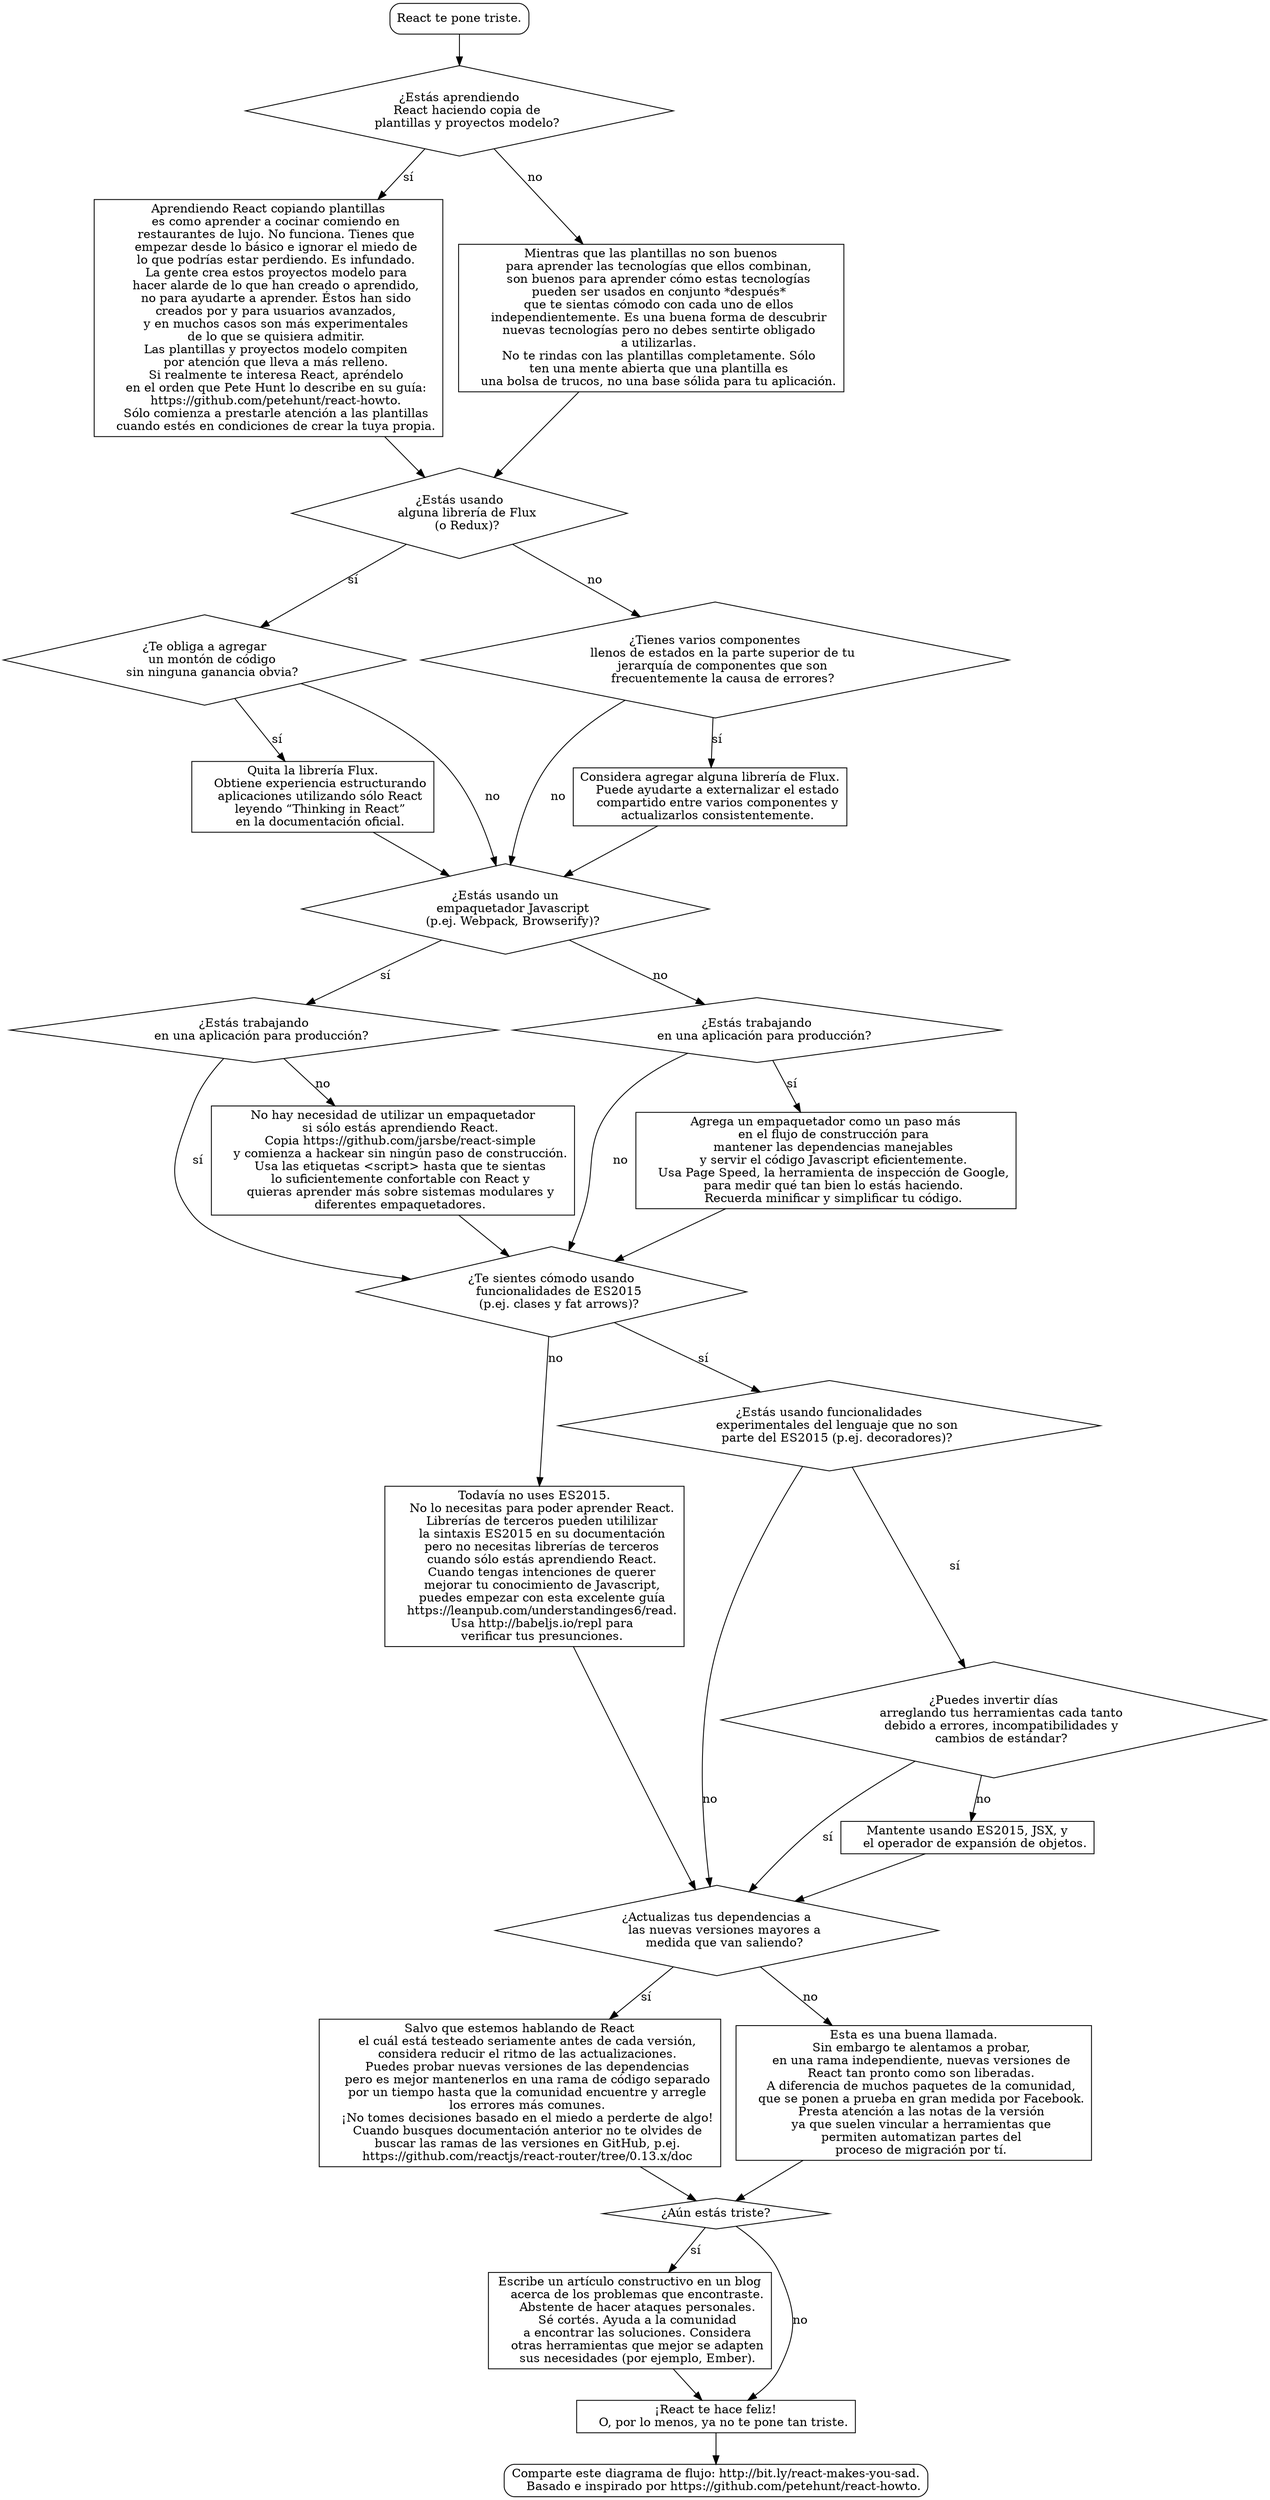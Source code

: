 digraph {
  unhappy[
    shape="box",
    style=rounded,
    label="React te pone triste."
  ]
  unhappy -> are_you_using_react_boilerplates;

  # Boilerplate Fatigue

  are_you_using_react_boilerplates[
    shape="diamond",
    label="¿Estás aprendiendo
    React haciendo copia de
    plantillas y proyectos modelo?"
  ]
  are_you_using_react_boilerplates -> boilerplates_dont_teach[label="sí"]
  are_you_using_react_boilerplates -> steal_from_boilerplates[label="no"]

  boilerplates_dont_teach[
    shape="box",
    label="Aprendiendo React copiando plantillas
    es como aprender a cocinar comiendo en
    restaurantes de lujo. No funciona. Tienes que
    empezar desde lo básico e ignorar el miedo de
    lo que podrías estar perdiendo. Es infundado.
    La gente crea estos proyectos modelo para
    hacer alarde de lo que han creado o aprendido,
    no para ayudarte a aprender. Éstos han sido
    creados por y para usuarios avanzados,
    y en muchos casos son más experimentales
    de lo que se quisiera admitir.
    Las plantillas y proyectos modelo compiten
    por atención que lleva a más relleno.
    Si realmente te interesa React, apréndelo
    en el orden que Pete Hunt lo describe en su guía:
    https://github.com/petehunt/react-howto.
    Sólo comienza a prestarle atención a las plantillas
    cuando estés en condiciones de crear la tuya propia."
  ]
  boilerplates_dont_teach -> are_you_using_flux

  steal_from_boilerplates[
    shape="box",
    label="Mientras que las plantillas no son buenos
    para aprender las tecnologías que ellos combinan,
    son buenos para aprender cómo estas tecnologías
    pueden ser usados en conjunto *después*
    que te sientas cómodo con cada uno de ellos
    independientemente. Es una buena forma de descubrir
    nuevas tecnologías pero no debes sentirte obligado
    a utilizarlas.
    No te rindas con las plantillas completamente. Sólo
    ten una mente abierta que una plantilla es
    una bolsa de trucos, no una base sólida para tu aplicación."
  ]
  steal_from_boilerplates -> are_you_using_flux

  # Flux Fatigue

  are_you_using_flux[
    shape="diamond",
    label="¿Estás usando
    alguna librería de Flux
    (o Redux)?"
  ]
  are_you_using_flux -> is_too_much_flux[label="sí"]
  are_you_using_flux -> is_not_enough_flux[label="no"]

  is_too_much_flux[
    shape="diamond",
    label="¿Te obliga a agregar
    un montón de código
    sin ninguna ganancia obvia?"
  ]
  is_too_much_flux -> remove_flux[label="sí"]
  is_too_much_flux -> are_you_using_bundler[label="no"]

  is_not_enough_flux[
    shape="diamond",
    label="¿Tienes varios componentes
    llenos de estados en la parte superior de tu
    jerarquía de componentes que son
    frecuentemente la causa de errores?"
  ]
  is_not_enough_flux -> add_flux[label="sí"]
  is_not_enough_flux -> are_you_using_bundler[label="no"]

  add_flux[
    shape="box",
    label="Considera agregar alguna librería de Flux.
    Puede ayudarte a externalizar el estado
    compartido entre varios componentes y
    actualizarlos consistentemente."
  ]
  add_flux -> are_you_using_bundler

  remove_flux[
    shape="box",
    label="Quita la librería Flux.
    Obtiene experiencia estructurando
    aplicaciones utilizando sólo React
    leyendo “Thinking in React”
    en la documentación oficial."
  ]
  remove_flux -> are_you_using_bundler

  # Bundler Fatigue

  are_you_using_bundler[
    shape="diamond",
    label="¿Estás usando un
    empaquetador Javascript
    (p.ej. Webpack, Browserify)?"
  ]
  are_you_using_bundler -> are_you_working_on_production_app_with_bundler[label="sí"]
  are_you_using_bundler -> are_you_working_on_production_app_without_bundler[label="no"]

  are_you_working_on_production_app_with_bundler[
    shape="diamond",
    label="¿Estás trabajando
    en una aplicación para producción?"
  ]
  are_you_working_on_production_app_with_bundler -> do_you_know_es2015[label="sí"]
  are_you_working_on_production_app_with_bundler -> remove_bundler[label="no"]

  are_you_working_on_production_app_without_bundler[
    shape="diamond",
    label="¿Estás trabajando
    en una aplicación para producción?"
  ]
  are_you_working_on_production_app_without_bundler -> add_bundler[label="sí"]
  are_you_working_on_production_app_without_bundler -> do_you_know_es2015[label="no"]

  add_bundler[
    shape="box",
    label="Agrega un empaquetador como un paso más
    en el flujo de construcción para
    mantener las dependencias manejables
    y servir el código Javascript eficientemente.
    Usa Page Speed, la herramienta de inspección de Google,
    para medir qué tan bien lo estás haciendo.
    Recuerda minificar y simplificar tu código."
  ]
  add_bundler -> do_you_know_es2015

  remove_bundler[
    shape="box",
    label="No hay necesidad de utilizar un empaquetador
    si sólo estás aprendiendo React.
    Copia https://github.com/jarsbe/react-simple
    y comienza a hackear sin ningún paso de construcción.
    Usa las etiquetas <script> hasta que te sientas
    lo suficientemente confortable con React y
    quieras aprender más sobre sistemas modulares y
    diferentes empaquetadores."
  ]
  remove_bundler -> do_you_know_es2015

  # ES2015 Fatigue

  do_you_know_es2015[
    shape="diamond",
    label="¿Ƭe sientes cómodo usando
    funcionalidades de ES2015
    (p.ej. clases y fat arrows)?"
  ]
  do_you_know_es2015 -> use_es5[label="no"]
  do_you_know_es2015 -> are_you_using_dangerous_features[label="sí"]

  use_es5[
    shape="box",
    label="Todavía no uses ES2015.
    No lo necesitas para poder aprender React.
    Librerías de terceros pueden utililizar
    la sintaxis ES2015 en su documentación
    pero no necesitas librerías de terceros
    cuando sólo estás aprendiendo React.
    Cuando tengas intenciones de querer
    mejorar tu conocimiento de Javascript,
    puedes empezar con esta excelente guía
    https://leanpub.com/understandinges6/read.
    Usa http://babeljs.io/repl para
    verificar tus presunciones."
  ]
  use_es5 -> do_you_update_packages_asap

  # ESnext Fatigue

  are_you_using_dangerous_features[
    shape="diamond",
    label="¿Estás usando funcionalidades
    experimentales del lenguaje que no son
    parte del ES2015 (p.ej. decoradores)?"
  ]
  are_you_using_dangerous_features -> can_you_spend_days_on_your_tooling[label="sí"]
  are_you_using_dangerous_features -> do_you_update_packages_asap[label="no"]

  can_you_spend_days_on_your_tooling[
    shape="diamond",
    label="¿Puedes invertir días
    arreglando tus herramientas cada tanto
    debido a errores, incompatibilidades y
    cambios de estándar?"
  ]
  can_you_spend_days_on_your_tooling -> do_you_update_packages_asap[label="sí"]
  can_you_spend_days_on_your_tooling -> stick_to_es2015[label="no"]

  stick_to_es2015[
    shape="box",
    label="Mantente usando ES2015, JSX, y
    el operador de expansión de objetos."
  ]
  stick_to_es2015 -> do_you_update_packages_asap

  # Semver Fatigue

  do_you_update_packages_asap[
    shape="diamond",
    label="¿Actualizas tus dependencias a
    las nuevas versiones mayores a
    medida que van saliendo?"
  ]
  do_you_update_packages_asap -> give_it_two_months[label="sí"]
  do_you_update_packages_asap -> consider_updating_react[label="no"]

  give_it_two_months[
    shape="box",
    label="Salvo que estemos hablando de React
    el cuál está testeado seriamente antes de cada versión,
    considera reducir el ritmo de las actualizaciones.
    Puedes probar nuevas versiones de las dependencias
    pero es mejor mantenerlos en una rama de código separado
    por un tiempo hasta que la comunidad encuentre y arregle
    los errores más comunes.
    ¡No tomes decisiones basado en el miedo a perderte de algo!
    Cuando busques documentación anterior no te olvides de
    buscar las ramas de las versiones en GitHub, p.ej.
    https://github.com/reactjs/react-router/tree/0.13.x/doc"
  ]
  give_it_two_months -> are_you_still_sad

  consider_updating_react[
    shape="box",
    label="Esta es una buena llamada.
    Sin embargo te alentamos a probar,
    en una rama independiente, nuevas versiones de
    React tan pronto como son liberadas.
    A diferencia de muchos paquetes de la comunidad,
    que se ponen a prueba en gran medida por Facebook.
    Presta atención a las notas de la versión
    ya que suelen vincular a herramientas que
    permiten automatizan partes del
    proceso de migración por tí."
  ]
  consider_updating_react -> are_you_still_sad

  # End

  are_you_still_sad[
    shape="diamond",
    label="¿Aún estás triste?"
  ]
  are_you_still_sad -> rant[label="sí"];
  are_you_still_sad -> happy[label="no"];

  rant[
    shape="box",
    label="Escribe un artículo constructivo en un blog
    acerca de los problemas que encontraste.
    Abstente de hacer ataques personales.
    Sé cortés. Ayuda a la comunidad
    a encontrar las soluciones. Considera
    otras herramientas que mejor se adapten
    sus necesidades (por ejemplo, Ember)."
  ]
  rant -> happy

  happy[
    shape="box",
    label="¡React te hace feliz!
    O, por lo menos, ya no te pone tan triste."
  ]
  happy -> share

  share [
    shape="box",
    style=rounded,
    label="Comparte este diagrama de flujo: http://bit.ly/react-makes-you-sad.
    Basado e inspirado por https://github.com/petehunt/react-howto."
  ]
}
